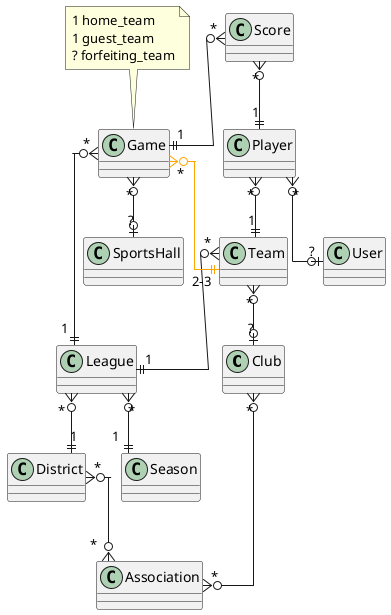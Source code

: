 @startuml
    skinparam linetype ortho

    Club      "*"  }o--o{  "*"    Association
    District  "*"  }o--o{  "*"    Association
    League    "*"  }o--||  "1"    District
    League    "*"  }o--||  "1"    Season
    Team      "*"  }o--o|  "?"    Club
    Team      "*"  }o--||  "1"    League
    Game      "*"  }o--||  "1"    League
    Game      "*"  }o--o|  "?"    SportsHall
    Game      "*"  }o--||  "2-3"  Team #orange
    Player    "*"  }o--o|  "?"    User
    Player    "*"  }o--||  "1"    Team
    Score     "*"  }o--||  "1"    Player
    Score     "*"  }o--||  "1"    Game

    note top of Game
      1 home_team
      1 guest_team
      ? forfeiting_team
    end note
@enduml